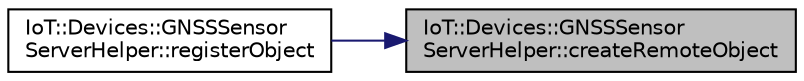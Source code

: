 digraph "IoT::Devices::GNSSSensorServerHelper::createRemoteObject"
{
 // LATEX_PDF_SIZE
  edge [fontname="Helvetica",fontsize="10",labelfontname="Helvetica",labelfontsize="10"];
  node [fontname="Helvetica",fontsize="10",shape=record];
  rankdir="RL";
  Node1 [label="IoT::Devices::GNSSSensor\lServerHelper::createRemoteObject",height=0.2,width=0.4,color="black", fillcolor="grey75", style="filled", fontcolor="black",tooltip="Destroys the GNSSSensorServerHelper."];
  Node1 -> Node2 [dir="back",color="midnightblue",fontsize="10",style="solid"];
  Node2 [label="IoT::Devices::GNSSSensor\lServerHelper::registerObject",height=0.2,width=0.4,color="black", fillcolor="white", style="filled",URL="$classIoT_1_1Devices_1_1GNSSSensorServerHelper.html#abe22d05cc44409b47828329c76cf1d96",tooltip=" "];
}
